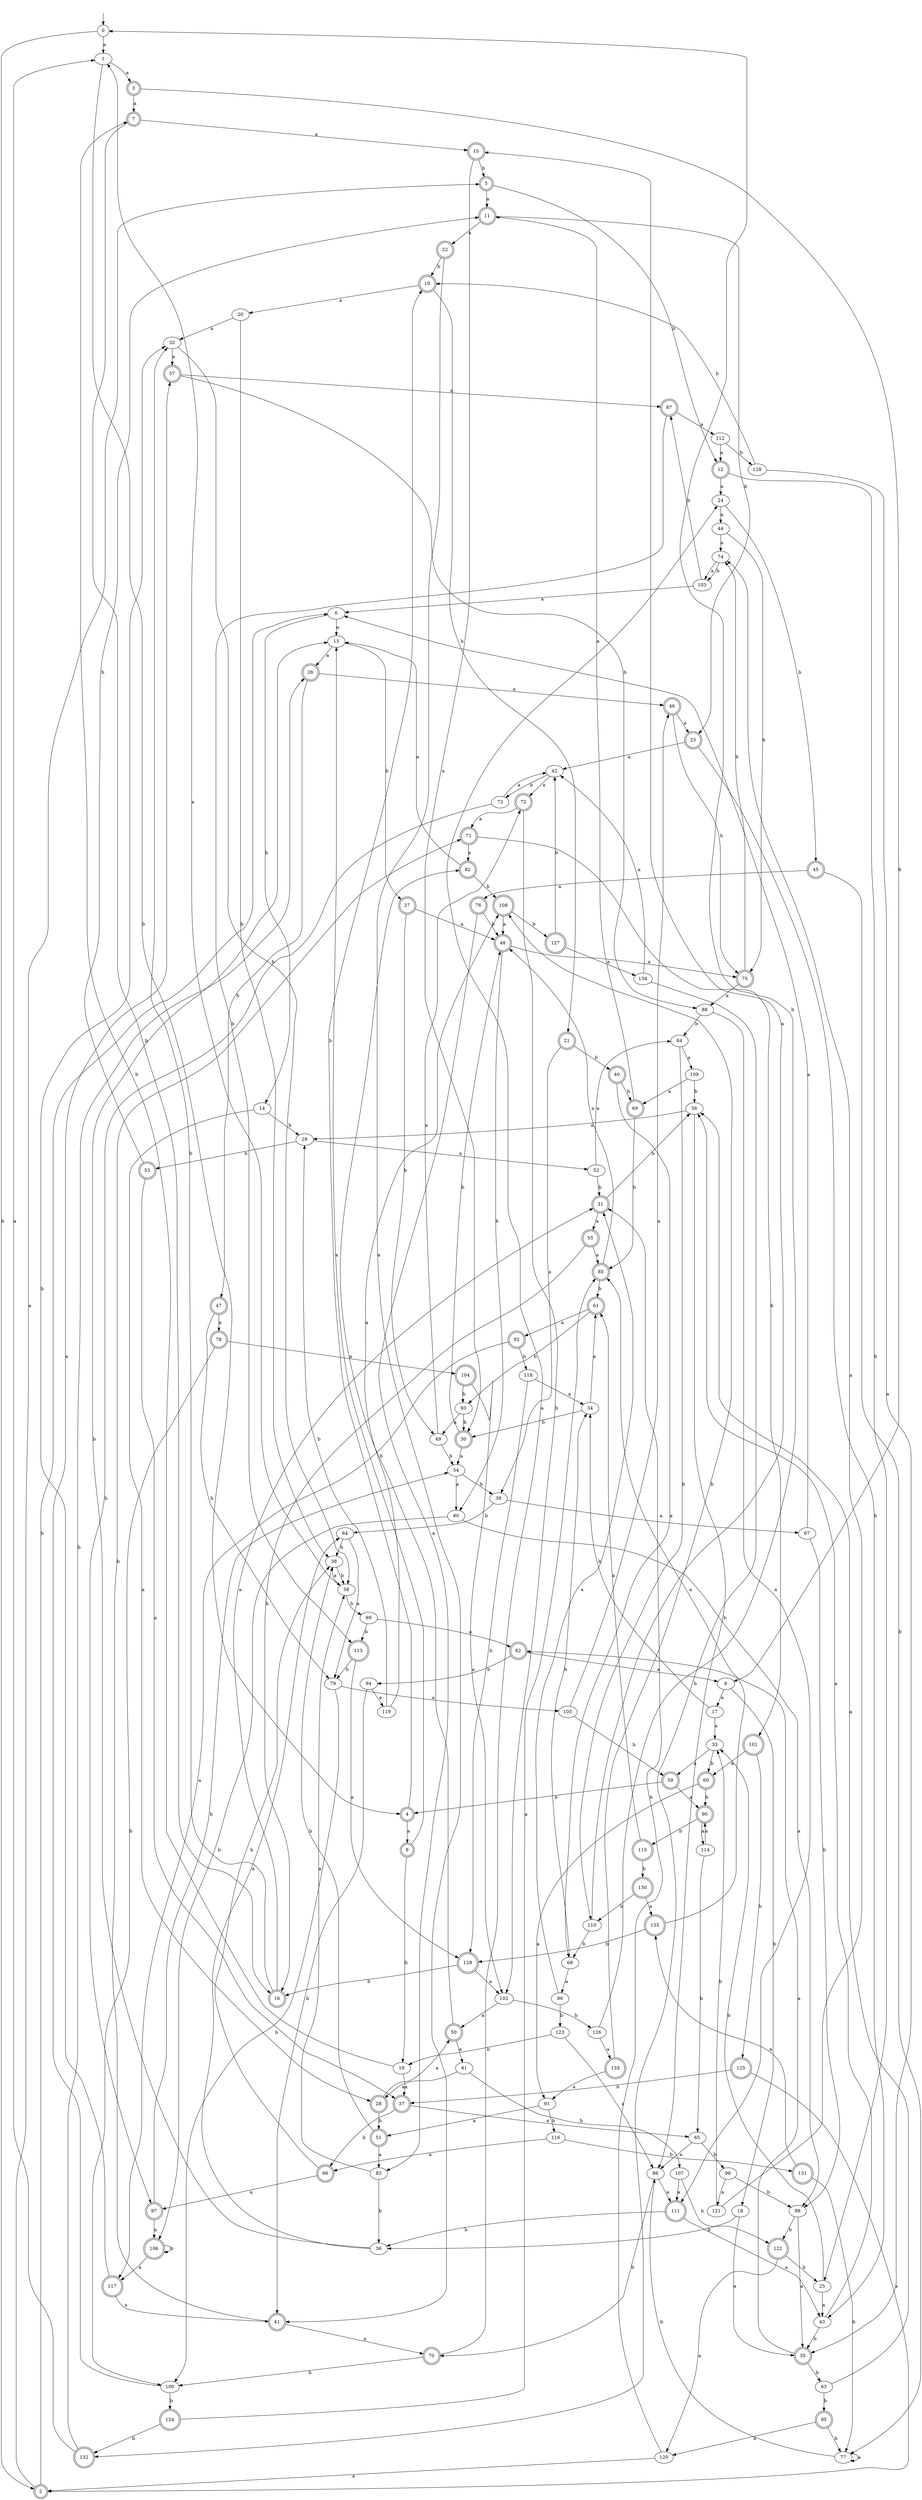 digraph RandomDFA {
  __start0 [label="", shape=none];
  __start0 -> 0 [label=""];
  0 [shape=circle]
  0 -> 1 [label="a"]
  0 -> 2 [label="b"]
  1
  1 -> 3 [label="a"]
  1 -> 4 [label="b"]
  2 [shape=doublecircle]
  2 -> 5 [label="a"]
  2 -> 6 [label="b"]
  3 [shape=doublecircle]
  3 -> 7 [label="a"]
  3 -> 8 [label="b"]
  4 [shape=doublecircle]
  4 -> 9 [label="a"]
  4 -> 10 [label="b"]
  5 [shape=doublecircle]
  5 -> 11 [label="a"]
  5 -> 12 [label="b"]
  6
  6 -> 13 [label="a"]
  6 -> 14 [label="b"]
  7 [shape=doublecircle]
  7 -> 15 [label="a"]
  7 -> 16 [label="b"]
  8
  8 -> 17 [label="a"]
  8 -> 18 [label="b"]
  9 [shape=doublecircle]
  9 -> 13 [label="a"]
  9 -> 19 [label="b"]
  10 [shape=doublecircle]
  10 -> 20 [label="a"]
  10 -> 21 [label="b"]
  11 [shape=doublecircle]
  11 -> 22 [label="a"]
  11 -> 23 [label="b"]
  12 [shape=doublecircle]
  12 -> 24 [label="a"]
  12 -> 25 [label="b"]
  13
  13 -> 26 [label="a"]
  13 -> 27 [label="b"]
  14
  14 -> 28 [label="a"]
  14 -> 29 [label="b"]
  15 [shape=doublecircle]
  15 -> 30 [label="a"]
  15 -> 5 [label="b"]
  16 [shape=doublecircle]
  16 -> 31 [label="a"]
  16 -> 32 [label="b"]
  17
  17 -> 33 [label="a"]
  17 -> 34 [label="b"]
  18
  18 -> 35 [label="a"]
  18 -> 36 [label="b"]
  19
  19 -> 37 [label="a"]
  19 -> 7 [label="b"]
  20
  20 -> 32 [label="a"]
  20 -> 38 [label="b"]
  21 [shape=doublecircle]
  21 -> 39 [label="a"]
  21 -> 40 [label="b"]
  22 [shape=doublecircle]
  22 -> 41 [label="a"]
  22 -> 10 [label="b"]
  23 [shape=doublecircle]
  23 -> 42 [label="a"]
  23 -> 43 [label="b"]
  24
  24 -> 44 [label="a"]
  24 -> 45 [label="b"]
  25
  25 -> 43 [label="a"]
  25 -> 33 [label="b"]
  26 [shape=doublecircle]
  26 -> 46 [label="a"]
  26 -> 47 [label="b"]
  27 [shape=doublecircle]
  27 -> 48 [label="a"]
  27 -> 49 [label="b"]
  28 [shape=doublecircle]
  28 -> 50 [label="a"]
  28 -> 51 [label="b"]
  29
  29 -> 52 [label="a"]
  29 -> 53 [label="b"]
  30 [shape=doublecircle]
  30 -> 54 [label="a"]
  30 -> 48 [label="b"]
  31 [shape=doublecircle]
  31 -> 55 [label="a"]
  31 -> 56 [label="b"]
  32
  32 -> 57 [label="a"]
  32 -> 58 [label="b"]
  33
  33 -> 59 [label="a"]
  33 -> 60 [label="b"]
  34
  34 -> 61 [label="a"]
  34 -> 30 [label="b"]
  35 [shape=doublecircle]
  35 -> 62 [label="a"]
  35 -> 63 [label="b"]
  36
  36 -> 64 [label="a"]
  36 -> 13 [label="b"]
  37 [shape=doublecircle]
  37 -> 65 [label="a"]
  37 -> 66 [label="b"]
  38
  38 -> 58 [label="a"]
  38 -> 58 [label="b"]
  39
  39 -> 67 [label="a"]
  39 -> 64 [label="b"]
  40 [shape=doublecircle]
  40 -> 68 [label="a"]
  40 -> 69 [label="b"]
  41 [shape=doublecircle]
  41 -> 70 [label="a"]
  41 -> 71 [label="b"]
  42
  42 -> 72 [label="a"]
  42 -> 73 [label="b"]
  43
  43 -> 56 [label="a"]
  43 -> 35 [label="b"]
  44
  44 -> 74 [label="a"]
  44 -> 75 [label="b"]
  45 [shape=doublecircle]
  45 -> 76 [label="a"]
  45 -> 77 [label="b"]
  46 [shape=doublecircle]
  46 -> 23 [label="a"]
  46 -> 75 [label="b"]
  47 [shape=doublecircle]
  47 -> 78 [label="a"]
  47 -> 79 [label="b"]
  48 [shape=doublecircle]
  48 -> 75 [label="a"]
  48 -> 80 [label="b"]
  49
  49 -> 72 [label="a"]
  49 -> 54 [label="b"]
  50 [shape=doublecircle]
  50 -> 81 [label="a"]
  50 -> 82 [label="b"]
  51 [shape=doublecircle]
  51 -> 83 [label="a"]
  51 -> 38 [label="b"]
  52
  52 -> 84 [label="a"]
  52 -> 31 [label="b"]
  53 [shape=doublecircle]
  53 -> 37 [label="a"]
  53 -> 11 [label="b"]
  54
  54 -> 80 [label="a"]
  54 -> 39 [label="b"]
  55 [shape=doublecircle]
  55 -> 85 [label="a"]
  55 -> 16 [label="b"]
  56
  56 -> 29 [label="a"]
  56 -> 86 [label="b"]
  57 [shape=doublecircle]
  57 -> 87 [label="a"]
  57 -> 88 [label="b"]
  58
  58 -> 1 [label="a"]
  58 -> 89 [label="b"]
  59 [shape=doublecircle]
  59 -> 90 [label="a"]
  59 -> 4 [label="b"]
  60 [shape=doublecircle]
  60 -> 91 [label="a"]
  60 -> 90 [label="b"]
  61 [shape=doublecircle]
  61 -> 92 [label="a"]
  61 -> 93 [label="b"]
  62 [shape=doublecircle]
  62 -> 8 [label="a"]
  62 -> 94 [label="b"]
  63
  63 -> 56 [label="a"]
  63 -> 95 [label="b"]
  64
  64 -> 79 [label="a"]
  64 -> 38 [label="b"]
  65
  65 -> 86 [label="a"]
  65 -> 96 [label="b"]
  66 [shape=doublecircle]
  66 -> 97 [label="a"]
  66 -> 38 [label="b"]
  67
  67 -> 6 [label="a"]
  67 -> 98 [label="b"]
  68
  68 -> 99 [label="a"]
  68 -> 34 [label="b"]
  69 [shape=doublecircle]
  69 -> 11 [label="a"]
  69 -> 85 [label="b"]
  70 [shape=doublecircle]
  70 -> 24 [label="a"]
  70 -> 100 [label="b"]
  71 [shape=doublecircle]
  71 -> 82 [label="a"]
  71 -> 101 [label="b"]
  72 [shape=doublecircle]
  72 -> 71 [label="a"]
  72 -> 102 [label="b"]
  73
  73 -> 42 [label="a"]
  73 -> 97 [label="b"]
  74
  74 -> 103 [label="a"]
  74 -> 103 [label="b"]
  75 [shape=doublecircle]
  75 -> 88 [label="a"]
  75 -> 74 [label="b"]
  76 [shape=doublecircle]
  76 -> 83 [label="a"]
  76 -> 48 [label="b"]
  77
  77 -> 77 [label="a"]
  77 -> 86 [label="b"]
  78 [shape=doublecircle]
  78 -> 104 [label="a"]
  78 -> 100 [label="b"]
  79
  79 -> 105 [label="a"]
  79 -> 100 [label="b"]
  80
  80 -> 98 [label="a"]
  80 -> 106 [label="b"]
  81
  81 -> 28 [label="a"]
  81 -> 107 [label="b"]
  82 [shape=doublecircle]
  82 -> 13 [label="a"]
  82 -> 108 [label="b"]
  83
  83 -> 58 [label="a"]
  83 -> 36 [label="b"]
  84
  84 -> 109 [label="a"]
  84 -> 110 [label="b"]
  85 [shape=doublecircle]
  85 -> 48 [label="a"]
  85 -> 61 [label="b"]
  86
  86 -> 111 [label="a"]
  86 -> 70 [label="b"]
  87 [shape=doublecircle]
  87 -> 112 [label="a"]
  87 -> 113 [label="b"]
  88
  88 -> 111 [label="a"]
  88 -> 84 [label="b"]
  89
  89 -> 62 [label="a"]
  89 -> 113 [label="b"]
  90 [shape=doublecircle]
  90 -> 114 [label="a"]
  90 -> 115 [label="b"]
  91
  91 -> 51 [label="a"]
  91 -> 116 [label="b"]
  92 [shape=doublecircle]
  92 -> 117 [label="a"]
  92 -> 118 [label="b"]
  93
  93 -> 49 [label="a"]
  93 -> 30 [label="b"]
  94
  94 -> 119 [label="a"]
  94 -> 41 [label="b"]
  95 [shape=doublecircle]
  95 -> 120 [label="a"]
  95 -> 77 [label="b"]
  96
  96 -> 121 [label="a"]
  96 -> 98 [label="b"]
  97 [shape=doublecircle]
  97 -> 106 [label="a"]
  97 -> 54 [label="b"]
  98
  98 -> 35 [label="a"]
  98 -> 122 [label="b"]
  99
  99 -> 31 [label="a"]
  99 -> 123 [label="b"]
  100
  100 -> 57 [label="a"]
  100 -> 124 [label="b"]
  101 [shape=doublecircle]
  101 -> 60 [label="a"]
  101 -> 125 [label="b"]
  102
  102 -> 50 [label="a"]
  102 -> 126 [label="b"]
  103
  103 -> 6 [label="a"]
  103 -> 87 [label="b"]
  104 [shape=doublecircle]
  104 -> 102 [label="a"]
  104 -> 93 [label="b"]
  105
  105 -> 46 [label="a"]
  105 -> 59 [label="b"]
  106 [shape=doublecircle]
  106 -> 117 [label="a"]
  106 -> 106 [label="b"]
  107
  107 -> 111 [label="a"]
  107 -> 122 [label="b"]
  108 [shape=doublecircle]
  108 -> 48 [label="a"]
  108 -> 127 [label="b"]
  109
  109 -> 69 [label="a"]
  109 -> 56 [label="b"]
  110
  110 -> 15 [label="a"]
  110 -> 68 [label="b"]
  111 [shape=doublecircle]
  111 -> 43 [label="a"]
  111 -> 36 [label="b"]
  112
  112 -> 12 [label="a"]
  112 -> 128 [label="b"]
  113 [shape=doublecircle]
  113 -> 129 [label="a"]
  113 -> 79 [label="b"]
  114
  114 -> 90 [label="a"]
  114 -> 65 [label="b"]
  115 [shape=doublecircle]
  115 -> 61 [label="a"]
  115 -> 130 [label="b"]
  116
  116 -> 66 [label="a"]
  116 -> 131 [label="b"]
  117 [shape=doublecircle]
  117 -> 41 [label="a"]
  117 -> 32 [label="b"]
  118
  118 -> 34 [label="a"]
  118 -> 129 [label="b"]
  119
  119 -> 108 [label="a"]
  119 -> 29 [label="b"]
  120
  120 -> 2 [label="a"]
  120 -> 31 [label="b"]
  121
  121 -> 74 [label="a"]
  121 -> 33 [label="b"]
  122 [shape=doublecircle]
  122 -> 120 [label="a"]
  122 -> 25 [label="b"]
  123
  123 -> 86 [label="a"]
  123 -> 19 [label="b"]
  124 [shape=doublecircle]
  124 -> 85 [label="a"]
  124 -> 132 [label="b"]
  125 [shape=doublecircle]
  125 -> 2 [label="a"]
  125 -> 37 [label="b"]
  126
  126 -> 133 [label="a"]
  126 -> 0 [label="b"]
  127 [shape=doublecircle]
  127 -> 134 [label="a"]
  127 -> 42 [label="b"]
  128
  128 -> 35 [label="a"]
  128 -> 10 [label="b"]
  129 [shape=doublecircle]
  129 -> 102 [label="a"]
  129 -> 16 [label="b"]
  130 [shape=doublecircle]
  130 -> 135 [label="a"]
  130 -> 110 [label="b"]
  131 [shape=doublecircle]
  131 -> 135 [label="a"]
  131 -> 77 [label="b"]
  132 [shape=doublecircle]
  132 -> 1 [label="a"]
  132 -> 26 [label="b"]
  133 [shape=doublecircle]
  133 -> 91 [label="a"]
  133 -> 108 [label="b"]
  134
  134 -> 42 [label="a"]
  134 -> 132 [label="b"]
  135 [shape=doublecircle]
  135 -> 85 [label="a"]
  135 -> 129 [label="b"]
}
